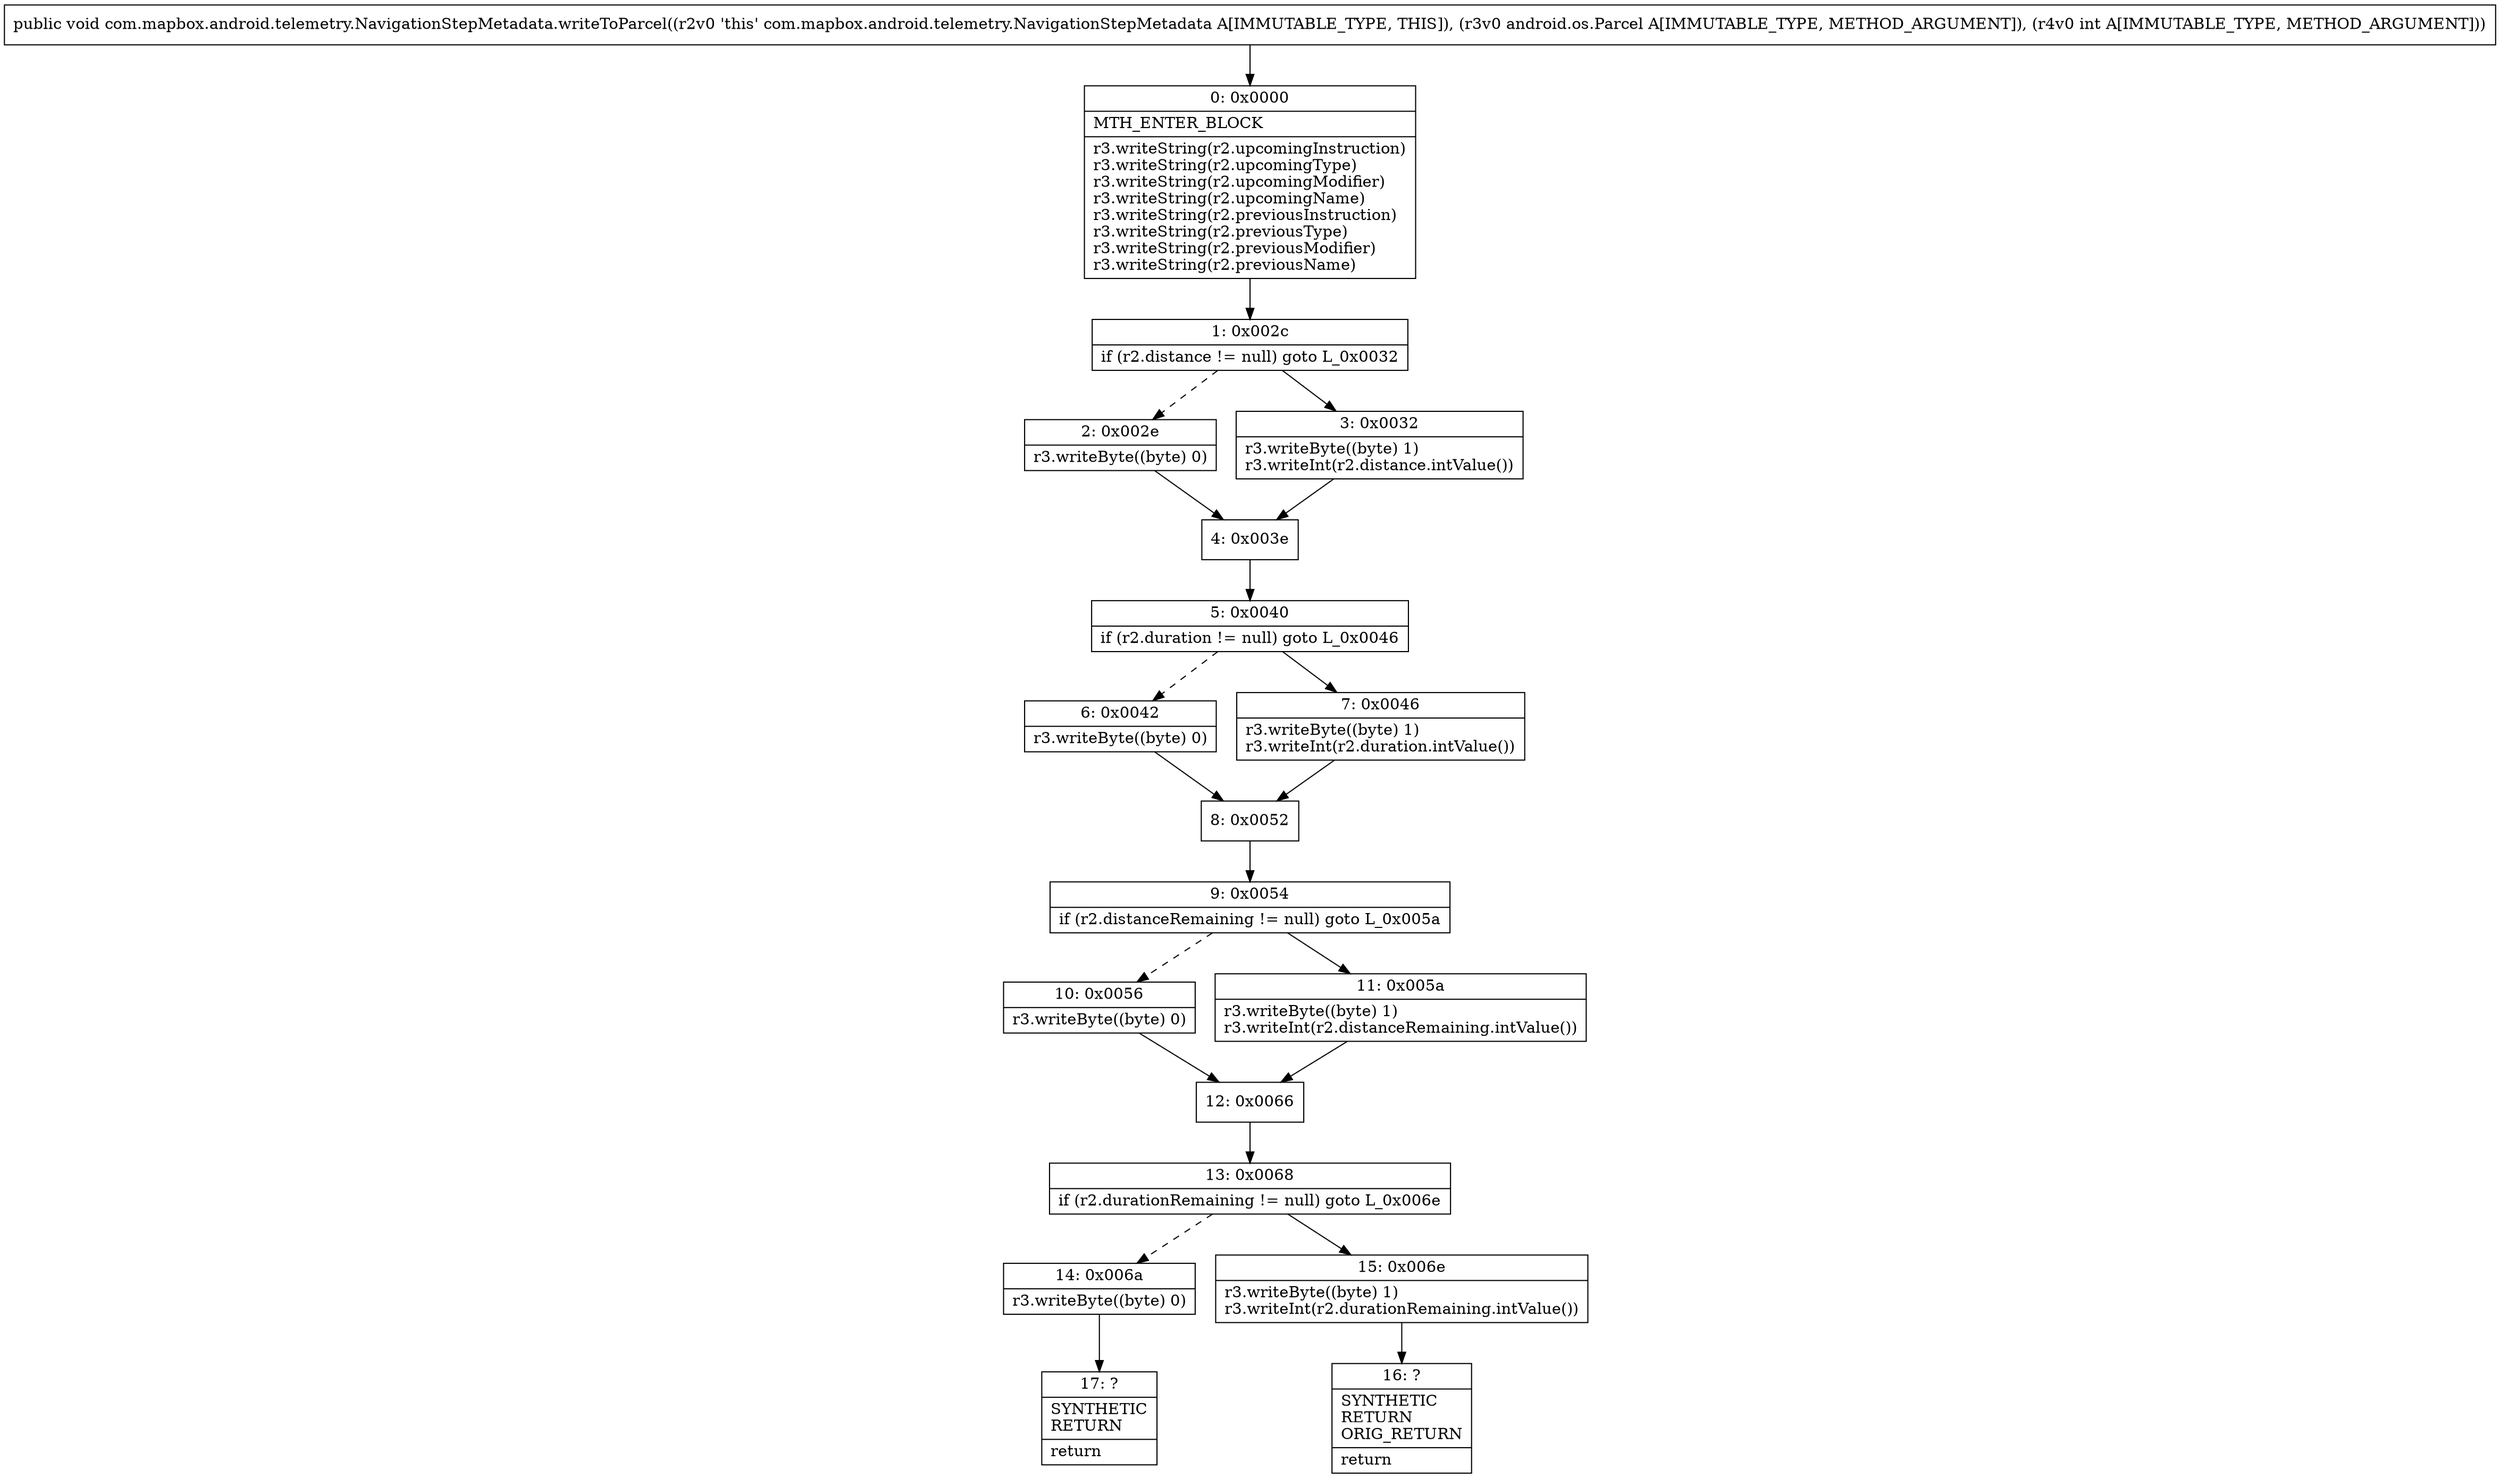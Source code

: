 digraph "CFG forcom.mapbox.android.telemetry.NavigationStepMetadata.writeToParcel(Landroid\/os\/Parcel;I)V" {
Node_0 [shape=record,label="{0\:\ 0x0000|MTH_ENTER_BLOCK\l|r3.writeString(r2.upcomingInstruction)\lr3.writeString(r2.upcomingType)\lr3.writeString(r2.upcomingModifier)\lr3.writeString(r2.upcomingName)\lr3.writeString(r2.previousInstruction)\lr3.writeString(r2.previousType)\lr3.writeString(r2.previousModifier)\lr3.writeString(r2.previousName)\l}"];
Node_1 [shape=record,label="{1\:\ 0x002c|if (r2.distance != null) goto L_0x0032\l}"];
Node_2 [shape=record,label="{2\:\ 0x002e|r3.writeByte((byte) 0)\l}"];
Node_3 [shape=record,label="{3\:\ 0x0032|r3.writeByte((byte) 1)\lr3.writeInt(r2.distance.intValue())\l}"];
Node_4 [shape=record,label="{4\:\ 0x003e}"];
Node_5 [shape=record,label="{5\:\ 0x0040|if (r2.duration != null) goto L_0x0046\l}"];
Node_6 [shape=record,label="{6\:\ 0x0042|r3.writeByte((byte) 0)\l}"];
Node_7 [shape=record,label="{7\:\ 0x0046|r3.writeByte((byte) 1)\lr3.writeInt(r2.duration.intValue())\l}"];
Node_8 [shape=record,label="{8\:\ 0x0052}"];
Node_9 [shape=record,label="{9\:\ 0x0054|if (r2.distanceRemaining != null) goto L_0x005a\l}"];
Node_10 [shape=record,label="{10\:\ 0x0056|r3.writeByte((byte) 0)\l}"];
Node_11 [shape=record,label="{11\:\ 0x005a|r3.writeByte((byte) 1)\lr3.writeInt(r2.distanceRemaining.intValue())\l}"];
Node_12 [shape=record,label="{12\:\ 0x0066}"];
Node_13 [shape=record,label="{13\:\ 0x0068|if (r2.durationRemaining != null) goto L_0x006e\l}"];
Node_14 [shape=record,label="{14\:\ 0x006a|r3.writeByte((byte) 0)\l}"];
Node_15 [shape=record,label="{15\:\ 0x006e|r3.writeByte((byte) 1)\lr3.writeInt(r2.durationRemaining.intValue())\l}"];
Node_16 [shape=record,label="{16\:\ ?|SYNTHETIC\lRETURN\lORIG_RETURN\l|return\l}"];
Node_17 [shape=record,label="{17\:\ ?|SYNTHETIC\lRETURN\l|return\l}"];
MethodNode[shape=record,label="{public void com.mapbox.android.telemetry.NavigationStepMetadata.writeToParcel((r2v0 'this' com.mapbox.android.telemetry.NavigationStepMetadata A[IMMUTABLE_TYPE, THIS]), (r3v0 android.os.Parcel A[IMMUTABLE_TYPE, METHOD_ARGUMENT]), (r4v0 int A[IMMUTABLE_TYPE, METHOD_ARGUMENT])) }"];
MethodNode -> Node_0;
Node_0 -> Node_1;
Node_1 -> Node_2[style=dashed];
Node_1 -> Node_3;
Node_2 -> Node_4;
Node_3 -> Node_4;
Node_4 -> Node_5;
Node_5 -> Node_6[style=dashed];
Node_5 -> Node_7;
Node_6 -> Node_8;
Node_7 -> Node_8;
Node_8 -> Node_9;
Node_9 -> Node_10[style=dashed];
Node_9 -> Node_11;
Node_10 -> Node_12;
Node_11 -> Node_12;
Node_12 -> Node_13;
Node_13 -> Node_14[style=dashed];
Node_13 -> Node_15;
Node_14 -> Node_17;
Node_15 -> Node_16;
}

